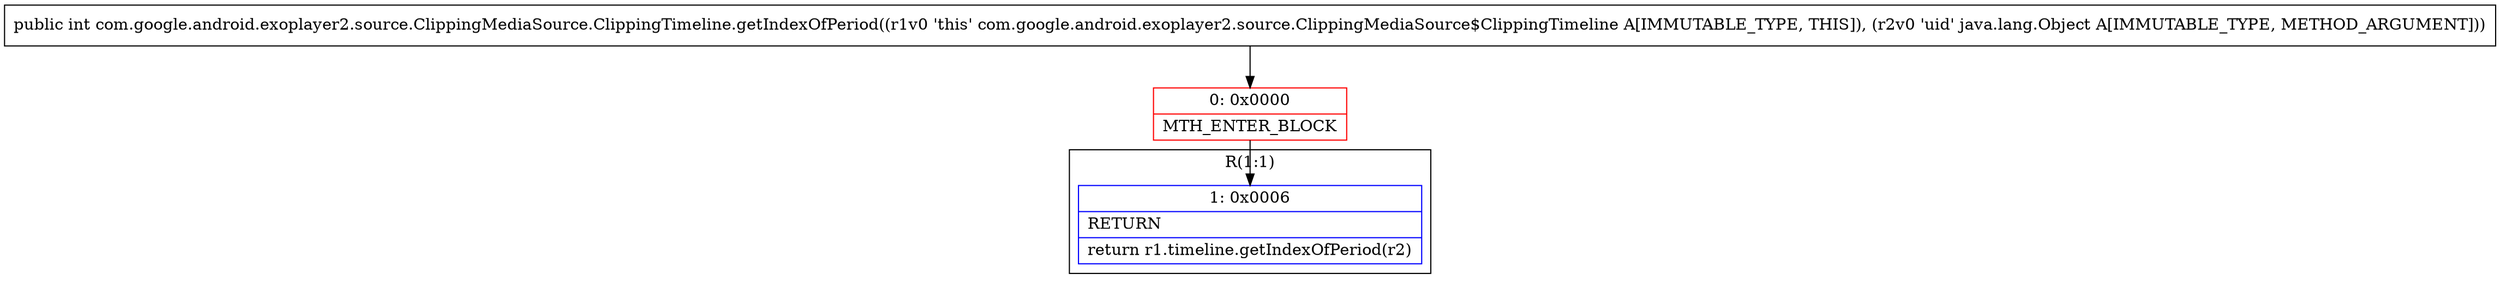 digraph "CFG forcom.google.android.exoplayer2.source.ClippingMediaSource.ClippingTimeline.getIndexOfPeriod(Ljava\/lang\/Object;)I" {
subgraph cluster_Region_809799317 {
label = "R(1:1)";
node [shape=record,color=blue];
Node_1 [shape=record,label="{1\:\ 0x0006|RETURN\l|return r1.timeline.getIndexOfPeriod(r2)\l}"];
}
Node_0 [shape=record,color=red,label="{0\:\ 0x0000|MTH_ENTER_BLOCK\l}"];
MethodNode[shape=record,label="{public int com.google.android.exoplayer2.source.ClippingMediaSource.ClippingTimeline.getIndexOfPeriod((r1v0 'this' com.google.android.exoplayer2.source.ClippingMediaSource$ClippingTimeline A[IMMUTABLE_TYPE, THIS]), (r2v0 'uid' java.lang.Object A[IMMUTABLE_TYPE, METHOD_ARGUMENT])) }"];
MethodNode -> Node_0;
Node_0 -> Node_1;
}

